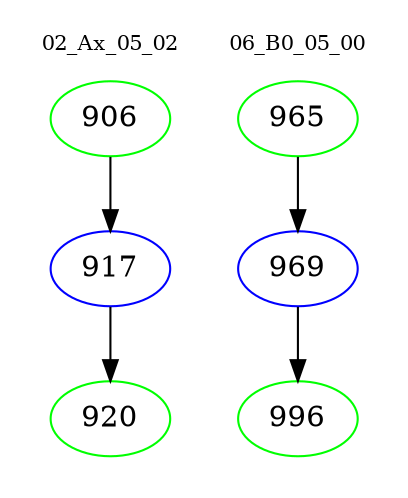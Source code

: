 digraph{
subgraph cluster_0 {
color = white
label = "02_Ax_05_02";
fontsize=10;
T0_906 [label="906", color="green"]
T0_906 -> T0_917 [color="black"]
T0_917 [label="917", color="blue"]
T0_917 -> T0_920 [color="black"]
T0_920 [label="920", color="green"]
}
subgraph cluster_1 {
color = white
label = "06_B0_05_00";
fontsize=10;
T1_965 [label="965", color="green"]
T1_965 -> T1_969 [color="black"]
T1_969 [label="969", color="blue"]
T1_969 -> T1_996 [color="black"]
T1_996 [label="996", color="green"]
}
}
